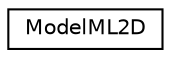 digraph "Graphical Class Hierarchy"
{
  edge [fontname="Helvetica",fontsize="10",labelfontname="Helvetica",labelfontsize="10"];
  node [fontname="Helvetica",fontsize="10",shape=record];
  rankdir="LR";
  Node0 [label="ModelML2D",height=0.2,width=0.4,color="black", fillcolor="white", style="filled",URL="$classModelML2D.html"];
}
